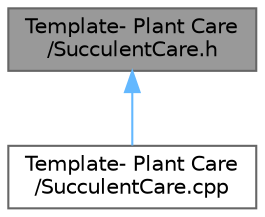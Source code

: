 digraph "Template- Plant Care/SucculentCare.h"
{
 // INTERACTIVE_SVG=YES
 // LATEX_PDF_SIZE
  bgcolor="transparent";
  edge [fontname=Helvetica,fontsize=10,labelfontname=Helvetica,labelfontsize=10];
  node [fontname=Helvetica,fontsize=10,shape=box,height=0.2,width=0.4];
  Node1 [id="Node000001",label="Template- Plant Care\l/SucculentCare.h",height=0.2,width=0.4,color="gray40", fillcolor="grey60", style="filled", fontcolor="black",tooltip="Header file for the SucculentCare class."];
  Node1 -> Node2 [id="edge1_Node000001_Node000002",dir="back",color="steelblue1",style="solid",tooltip=" "];
  Node2 [id="Node000002",label="Template- Plant Care\l/SucculentCare.cpp",height=0.2,width=0.4,color="grey40", fillcolor="white", style="filled",URL="$_succulent_care_8cpp.html",tooltip="Implementation of the SucculentCare class."];
}
